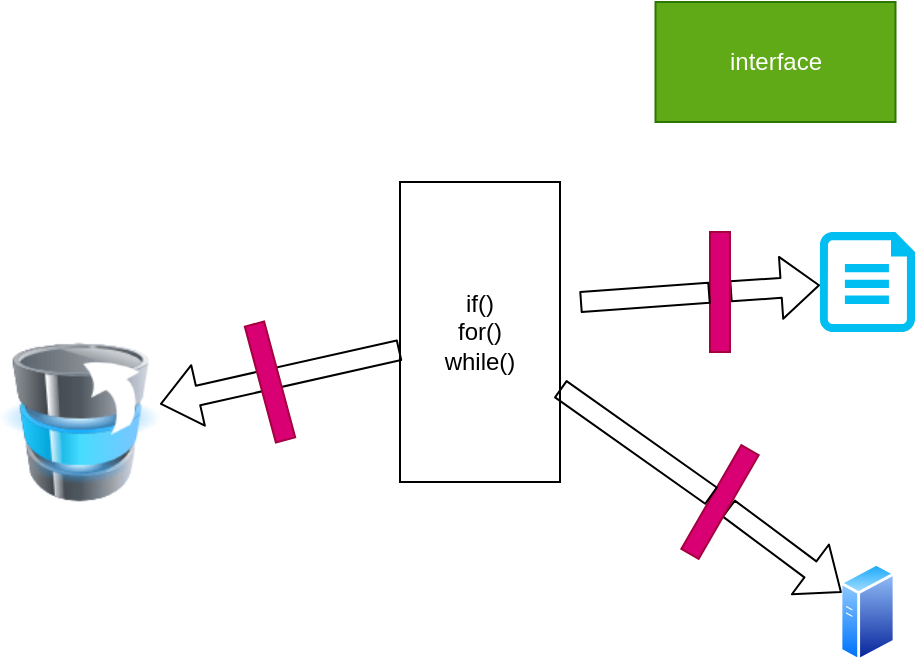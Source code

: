 <mxfile>
    <diagram id="Zp4SAYyB1_y5TtXfTtSE" name="Page-1">
        <mxGraphModel dx="1054" dy="639" grid="1" gridSize="10" guides="1" tooltips="1" connect="1" arrows="1" fold="1" page="1" pageScale="1" pageWidth="850" pageHeight="1100" math="0" shadow="0">
            <root>
                <mxCell id="0"/>
                <mxCell id="1" parent="0"/>
                <mxCell id="2" value="if()&lt;br&gt;for()&lt;br&gt;while()" style="rounded=0;whiteSpace=wrap;html=1;" vertex="1" parent="1">
                    <mxGeometry x="270" y="180" width="80" height="150" as="geometry"/>
                </mxCell>
                <mxCell id="3" value="" style="shape=flexArrow;endArrow=classic;html=1;startArrow=none;" edge="1" parent="1" source="9" target="4">
                    <mxGeometry width="50" height="50" relative="1" as="geometry">
                        <mxPoint x="360" y="240" as="sourcePoint"/>
                        <mxPoint x="490" y="230" as="targetPoint"/>
                    </mxGeometry>
                </mxCell>
                <mxCell id="4" value="" style="verticalLabelPosition=bottom;html=1;verticalAlign=top;align=center;strokeColor=none;fillColor=#00BEF2;shape=mxgraph.azure.cloud_services_configuration_file;pointerEvents=1;" vertex="1" parent="1">
                    <mxGeometry x="480" y="205" width="47.5" height="50" as="geometry"/>
                </mxCell>
                <mxCell id="5" value="" style="aspect=fixed;perimeter=ellipsePerimeter;html=1;align=center;shadow=0;dashed=0;spacingTop=3;image;image=img/lib/active_directory/generic_server.svg;" vertex="1" parent="1">
                    <mxGeometry x="489.75" y="370" width="28.0" height="50" as="geometry"/>
                </mxCell>
                <mxCell id="6" value="" style="shape=flexArrow;endArrow=classic;html=1;startArrow=none;" edge="1" parent="1" source="12" target="5">
                    <mxGeometry width="50" height="50" relative="1" as="geometry">
                        <mxPoint x="510" y="340" as="sourcePoint"/>
                        <mxPoint x="560" y="290" as="targetPoint"/>
                    </mxGeometry>
                </mxCell>
                <mxCell id="7" value="" style="image;html=1;image=img/lib/clip_art/computers/Database_Move_Stack_128x128.png" vertex="1" parent="1">
                    <mxGeometry x="70" y="260" width="80" height="80" as="geometry"/>
                </mxCell>
                <mxCell id="8" value="" style="shape=flexArrow;endArrow=classic;html=1;" edge="1" parent="1" source="2" target="7">
                    <mxGeometry width="50" height="50" relative="1" as="geometry">
                        <mxPoint x="510" y="340" as="sourcePoint"/>
                        <mxPoint x="560" y="290" as="targetPoint"/>
                    </mxGeometry>
                </mxCell>
                <mxCell id="9" value="" style="rounded=0;whiteSpace=wrap;html=1;fillColor=#d80073;fontColor=#ffffff;strokeColor=#A50040;" vertex="1" parent="1">
                    <mxGeometry x="425" y="205" width="10" height="60" as="geometry"/>
                </mxCell>
                <mxCell id="11" value="" style="shape=flexArrow;endArrow=none;html=1;" edge="1" parent="1" target="9">
                    <mxGeometry width="50" height="50" relative="1" as="geometry">
                        <mxPoint x="360" y="240" as="sourcePoint"/>
                        <mxPoint x="480" y="231.652" as="targetPoint"/>
                    </mxGeometry>
                </mxCell>
                <mxCell id="12" value="" style="rounded=0;whiteSpace=wrap;html=1;fillColor=#d80073;fontColor=#ffffff;strokeColor=#A50040;rotation=30;" vertex="1" parent="1">
                    <mxGeometry x="425" y="310" width="10" height="60" as="geometry"/>
                </mxCell>
                <mxCell id="13" value="" style="shape=flexArrow;endArrow=none;html=1;" edge="1" parent="1" source="2" target="12">
                    <mxGeometry width="50" height="50" relative="1" as="geometry">
                        <mxPoint x="350" y="283.895" as="sourcePoint"/>
                        <mxPoint x="490.779" y="385.591" as="targetPoint"/>
                    </mxGeometry>
                </mxCell>
                <mxCell id="14" value="" style="rounded=0;whiteSpace=wrap;html=1;fillColor=#d80073;fontColor=#ffffff;strokeColor=#A50040;rotation=-15;" vertex="1" parent="1">
                    <mxGeometry x="200" y="250" width="10" height="60" as="geometry"/>
                </mxCell>
                <mxCell id="15" value="interface" style="rounded=0;whiteSpace=wrap;html=1;fillColor=#60a917;fontColor=#ffffff;strokeColor=#2D7600;" vertex="1" parent="1">
                    <mxGeometry x="397.75" y="90" width="120" height="60" as="geometry"/>
                </mxCell>
            </root>
        </mxGraphModel>
    </diagram>
    <diagram id="PJ2FS1CFvhopfsoh_G4f" name="architectuur">
        <mxGraphModel dx="1054" dy="639" grid="1" gridSize="10" guides="1" tooltips="1" connect="1" arrows="1" fold="1" page="1" pageScale="1" pageWidth="850" pageHeight="1100" math="0" shadow="0">
            <root>
                <mxCell id="aXhfYVVEWWPLeej2Uxmf-0"/>
                <mxCell id="aXhfYVVEWWPLeej2Uxmf-1" parent="aXhfYVVEWWPLeej2Uxmf-0"/>
                <mxCell id="aXhfYVVEWWPLeej2Uxmf-2" value="MicroSoft Intermediate Language" style="rounded=0;whiteSpace=wrap;html=1;fillColor=#008a00;fontColor=#ffffff;strokeColor=#005700;" vertex="1" parent="aXhfYVVEWWPLeej2Uxmf-1">
                    <mxGeometry x="20" y="220" width="250" height="60" as="geometry"/>
                </mxCell>
                <mxCell id="aXhfYVVEWWPLeej2Uxmf-3" value="C#" style="text;html=1;strokeColor=none;fillColor=none;align=center;verticalAlign=middle;whiteSpace=wrap;rounded=0;" vertex="1" parent="aXhfYVVEWWPLeej2Uxmf-1">
                    <mxGeometry x="70" y="110" width="60" height="30" as="geometry"/>
                </mxCell>
                <mxCell id="aXhfYVVEWWPLeej2Uxmf-4" value="F#" style="text;html=1;strokeColor=none;fillColor=none;align=center;verticalAlign=middle;whiteSpace=wrap;rounded=0;" vertex="1" parent="aXhfYVVEWWPLeej2Uxmf-1">
                    <mxGeometry x="120" y="110" width="60" height="30" as="geometry"/>
                </mxCell>
                <mxCell id="aXhfYVVEWWPLeej2Uxmf-5" value="VB" style="text;html=1;strokeColor=none;fillColor=none;align=center;verticalAlign=middle;whiteSpace=wrap;rounded=0;" vertex="1" parent="aXhfYVVEWWPLeej2Uxmf-1">
                    <mxGeometry x="180" y="110" width="60" height="30" as="geometry"/>
                </mxCell>
                <mxCell id="aXhfYVVEWWPLeej2Uxmf-6" value="" style="endArrow=classic;html=1;" edge="1" parent="aXhfYVVEWWPLeej2Uxmf-1" source="aXhfYVVEWWPLeej2Uxmf-3" target="aXhfYVVEWWPLeej2Uxmf-2">
                    <mxGeometry width="50" height="50" relative="1" as="geometry">
                        <mxPoint x="400" y="350" as="sourcePoint"/>
                        <mxPoint x="450" y="300" as="targetPoint"/>
                    </mxGeometry>
                </mxCell>
                <mxCell id="aXhfYVVEWWPLeej2Uxmf-7" value="compile" style="endArrow=classic;html=1;" edge="1" parent="aXhfYVVEWWPLeej2Uxmf-1" source="aXhfYVVEWWPLeej2Uxmf-4" target="aXhfYVVEWWPLeej2Uxmf-2">
                    <mxGeometry width="50" height="50" relative="1" as="geometry">
                        <mxPoint x="400" y="350" as="sourcePoint"/>
                        <mxPoint x="450" y="300" as="targetPoint"/>
                    </mxGeometry>
                </mxCell>
                <mxCell id="aXhfYVVEWWPLeej2Uxmf-8" value="" style="endArrow=classic;html=1;exitX=0.5;exitY=1;exitDx=0;exitDy=0;" edge="1" parent="aXhfYVVEWWPLeej2Uxmf-1" source="aXhfYVVEWWPLeej2Uxmf-5" target="aXhfYVVEWWPLeej2Uxmf-2">
                    <mxGeometry width="50" height="50" relative="1" as="geometry">
                        <mxPoint x="400" y="350" as="sourcePoint"/>
                        <mxPoint x="450" y="300" as="targetPoint"/>
                    </mxGeometry>
                </mxCell>
                <mxCell id="aXhfYVVEWWPLeej2Uxmf-9" value="CLR" style="rounded=0;whiteSpace=wrap;html=1;fillColor=#6a00ff;fontColor=#ffffff;strokeColor=#3700CC;" vertex="1" parent="aXhfYVVEWWPLeej2Uxmf-1">
                    <mxGeometry x="20" y="340" width="260" height="60" as="geometry"/>
                </mxCell>
                <mxCell id="aXhfYVVEWWPLeej2Uxmf-10" value="Win" style="rounded=0;whiteSpace=wrap;html=1;" vertex="1" parent="aXhfYVVEWWPLeej2Uxmf-1">
                    <mxGeometry x="20" y="460" width="70" height="60" as="geometry"/>
                </mxCell>
                <mxCell id="aXhfYVVEWWPLeej2Uxmf-11" value="MacOs" style="rounded=0;whiteSpace=wrap;html=1;" vertex="1" parent="aXhfYVVEWWPLeej2Uxmf-1">
                    <mxGeometry x="130" y="460" width="70" height="60" as="geometry"/>
                </mxCell>
                <mxCell id="aXhfYVVEWWPLeej2Uxmf-12" value="Linux" style="rounded=0;whiteSpace=wrap;html=1;" vertex="1" parent="aXhfYVVEWWPLeej2Uxmf-1">
                    <mxGeometry x="240" y="460" width="70" height="60" as="geometry"/>
                </mxCell>
                <mxCell id="aXhfYVVEWWPLeej2Uxmf-13" value="Moq Rhino Mocks NSubstiute" style="rounded=0;whiteSpace=wrap;html=1;" vertex="1" parent="aXhfYVVEWWPLeej2Uxmf-1">
                    <mxGeometry x="340" y="140" width="120" height="60" as="geometry"/>
                </mxCell>
                <mxCell id="aXhfYVVEWWPLeej2Uxmf-14" value="" style="shape=flexArrow;endArrow=classic;html=1;" edge="1" parent="aXhfYVVEWWPLeej2Uxmf-1">
                    <mxGeometry width="50" height="50" relative="1" as="geometry">
                        <mxPoint x="330" y="170" as="sourcePoint"/>
                        <mxPoint x="220" y="180" as="targetPoint"/>
                    </mxGeometry>
                </mxCell>
                <mxCell id="aXhfYVVEWWPLeej2Uxmf-15" value="TypeMock" style="rounded=0;whiteSpace=wrap;html=1;" vertex="1" parent="aXhfYVVEWWPLeej2Uxmf-1">
                    <mxGeometry x="390" y="330" width="120" height="60" as="geometry"/>
                </mxCell>
                <mxCell id="aXhfYVVEWWPLeej2Uxmf-16" value="" style="shape=flexArrow;endArrow=classic;html=1;" edge="1" parent="aXhfYVVEWWPLeej2Uxmf-1">
                    <mxGeometry width="50" height="50" relative="1" as="geometry">
                        <mxPoint x="380" y="360" as="sourcePoint"/>
                        <mxPoint x="290" y="370" as="targetPoint"/>
                    </mxGeometry>
                </mxCell>
            </root>
        </mxGraphModel>
    </diagram>
</mxfile>